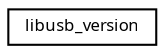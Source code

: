 digraph "Graphical Class Hierarchy"
{
  edge [fontname="Sans",fontsize="8",labelfontname="Sans",labelfontsize="8"];
  node [fontname="Sans",fontsize="8",shape=record];
  rankdir="LR";
  Node1 [label="libusb_version",height=0.2,width=0.4,color="black", fillcolor="white", style="filled",URL="$structlibusb__version.html"];
}
